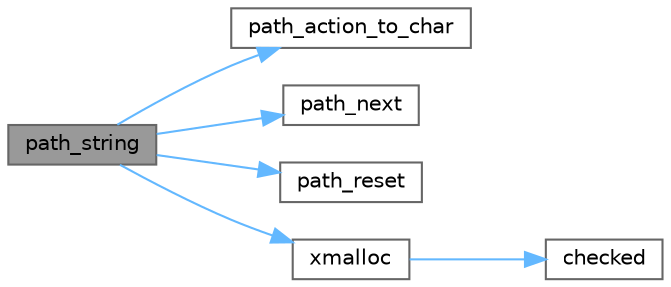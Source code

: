 digraph "path_string"
{
 // LATEX_PDF_SIZE
  bgcolor="transparent";
  edge [fontname=Helvetica,fontsize=10,labelfontname=Helvetica,labelfontsize=10];
  node [fontname=Helvetica,fontsize=10,shape=box,height=0.2,width=0.4];
  rankdir="LR";
  Node1 [label="path_string",height=0.2,width=0.4,color="gray40", fillcolor="grey60", style="filled", fontcolor="black",tooltip="generate an array for the path moves."];
  Node1 -> Node2 [color="steelblue1",style="solid"];
  Node2 [label="path_action_to_char",height=0.2,width=0.4,color="grey40", fillcolor="white", style="filled",URL="$path_8c.html#aea5f14db583d9d2a745b0bad67e5f18d",tooltip="convert the action to a string rapresentation"];
  Node1 -> Node3 [color="steelblue1",style="solid"];
  Node3 [label="path_next",height=0.2,width=0.4,color="grey40", fillcolor="white", style="filled",URL="$path_8c.html#a6c7ef668001c5d989e86139c8549c599",tooltip="get the next action in the path"];
  Node1 -> Node4 [color="steelblue1",style="solid"];
  Node4 [label="path_reset",height=0.2,width=0.4,color="grey40", fillcolor="white", style="filled",URL="$path_8c.html#a62d09e82df05ad0c33c862f28e6e053f",tooltip="reset the path."];
  Node1 -> Node5 [color="steelblue1",style="solid"];
  Node5 [label="xmalloc",height=0.2,width=0.4,color="grey40", fillcolor="white", style="filled",URL="$alloc_8c.html#a0803c926e3d15b7ca7758c9fe3e5ce7b",tooltip="alloc memory for a pointer."];
  Node5 -> Node6 [color="steelblue1",style="solid"];
  Node6 [label="checked",height=0.2,width=0.4,color="grey40", fillcolor="white", style="filled",URL="$alloc_8c.html#a59b81da0ba228faf2f8da90c0990c21f",tooltip="check if the the malloc allocate the memory."];
}
